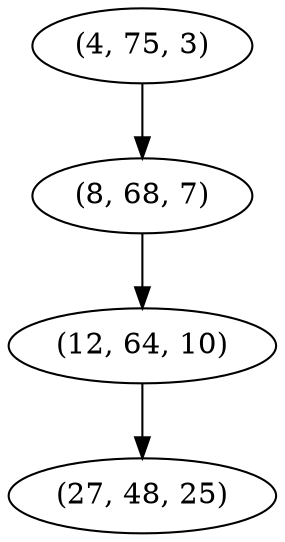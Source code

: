 digraph tree {
    "(4, 75, 3)";
    "(8, 68, 7)";
    "(12, 64, 10)";
    "(27, 48, 25)";
    "(4, 75, 3)" -> "(8, 68, 7)";
    "(8, 68, 7)" -> "(12, 64, 10)";
    "(12, 64, 10)" -> "(27, 48, 25)";
}
